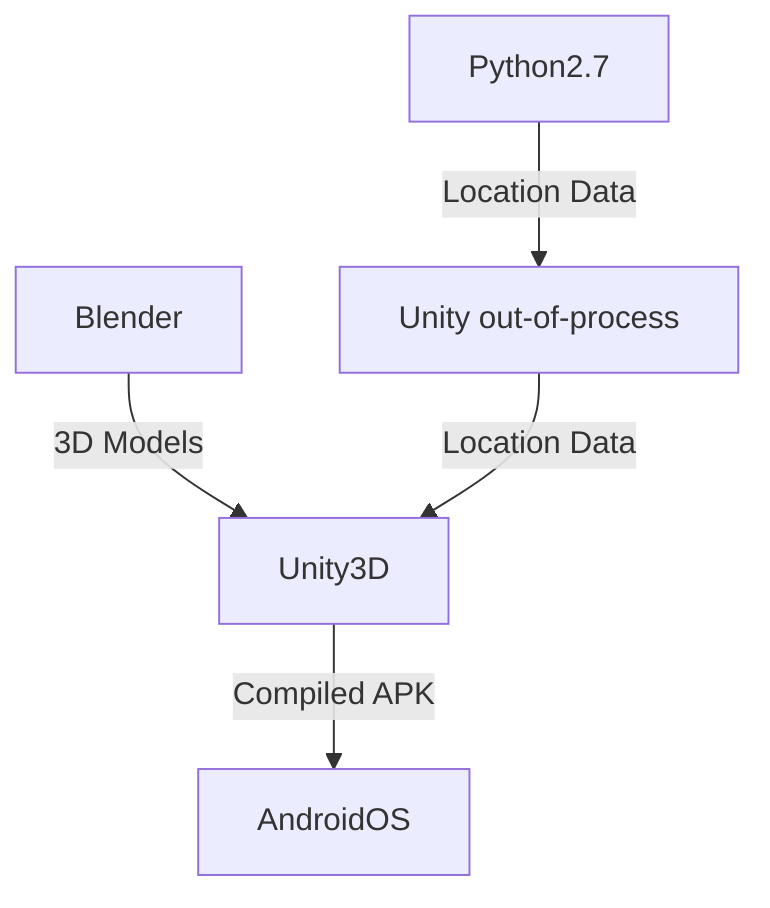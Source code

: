 graph TD
    Un[Unity3D]
    Bl[Blender]
    Py[Python2.7]
    An[AndroidOS]
    Op[Unity out-of-process]

    Bl --> |3D Models| Un
    Un --> |Compiled APK| An
    Py --> |Location Data| Op
    Op --> |Location Data| Un